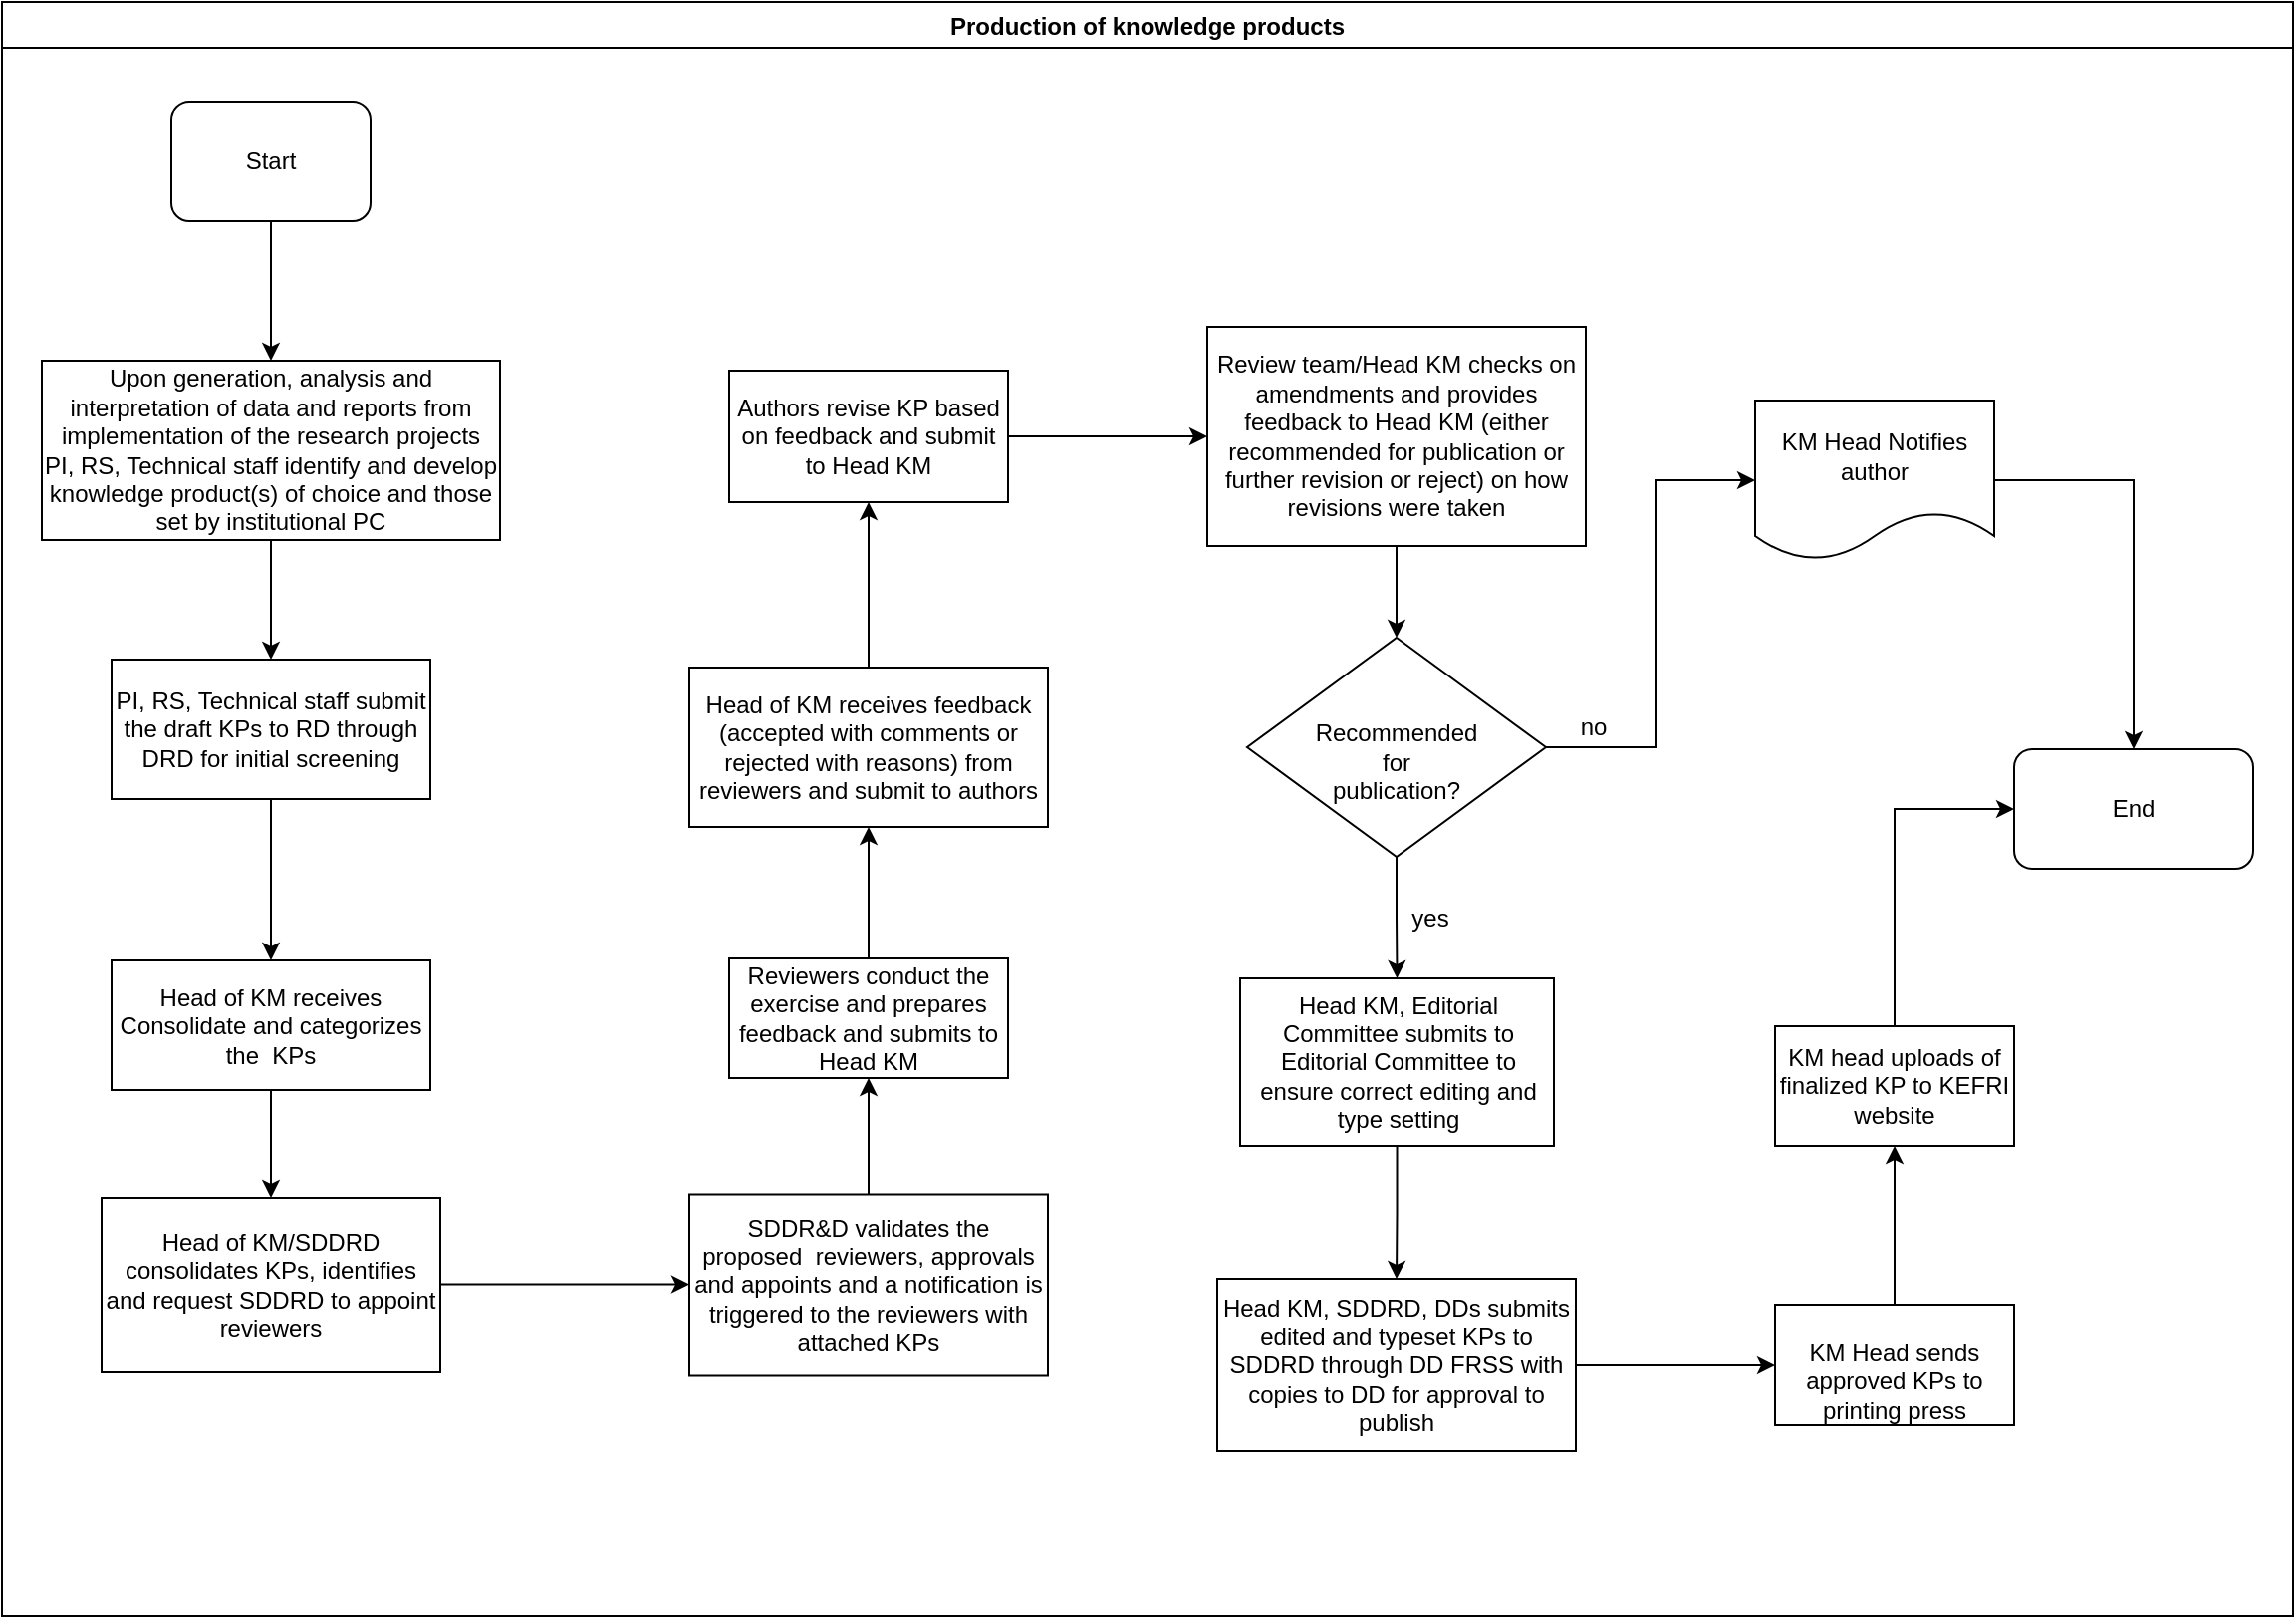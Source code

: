 <mxfile version="14.2.7" type="github">
  <diagram id="OXoew3hF0ippNxNFX6hT" name="Page-1">
    <mxGraphModel dx="1038" dy="547" grid="1" gridSize="10" guides="1" tooltips="1" connect="1" arrows="1" fold="1" page="1" pageScale="1" pageWidth="1169" pageHeight="827" math="0" shadow="0">
      <root>
        <mxCell id="0" />
        <mxCell id="1" parent="0" />
        <mxCell id="qphqglr-iAX6mSTgFpeC-1" value="Production of knowledge products " style="swimlane;" parent="1" vertex="1">
          <mxGeometry x="10" y="9" width="1150" height="810" as="geometry" />
        </mxCell>
        <mxCell id="qphqglr-iAX6mSTgFpeC-2" value="Start" style="rounded=1;whiteSpace=wrap;html=1;" parent="qphqglr-iAX6mSTgFpeC-1" vertex="1">
          <mxGeometry x="85" y="50" width="100" height="60" as="geometry" />
        </mxCell>
        <mxCell id="qphqglr-iAX6mSTgFpeC-5" value="Upon generation, analysis and interpretation of data and reports from implementation of the research projects PI, RS, Technical staff identify and develop knowledge product(s) of choice and those set by institutional PC" style="rounded=0;whiteSpace=wrap;html=1;" parent="qphqglr-iAX6mSTgFpeC-1" vertex="1">
          <mxGeometry x="20" y="180" width="230" height="90" as="geometry" />
        </mxCell>
        <mxCell id="qphqglr-iAX6mSTgFpeC-4" value="" style="edgeStyle=orthogonalEdgeStyle;rounded=0;orthogonalLoop=1;jettySize=auto;html=1;" parent="qphqglr-iAX6mSTgFpeC-1" source="qphqglr-iAX6mSTgFpeC-2" target="qphqglr-iAX6mSTgFpeC-5" edge="1">
          <mxGeometry relative="1" as="geometry">
            <mxPoint x="135" y="190" as="targetPoint" />
          </mxGeometry>
        </mxCell>
        <mxCell id="qphqglr-iAX6mSTgFpeC-6" value="PI, RS, Technical staff submit the draft KPs to RD through DRD for initial screening" style="whiteSpace=wrap;html=1;rounded=0;" parent="qphqglr-iAX6mSTgFpeC-1" vertex="1">
          <mxGeometry x="55" y="330" width="160" height="70" as="geometry" />
        </mxCell>
        <mxCell id="qphqglr-iAX6mSTgFpeC-7" value="" style="edgeStyle=orthogonalEdgeStyle;rounded=0;orthogonalLoop=1;jettySize=auto;html=1;" parent="qphqglr-iAX6mSTgFpeC-1" source="qphqglr-iAX6mSTgFpeC-5" target="qphqglr-iAX6mSTgFpeC-6" edge="1">
          <mxGeometry relative="1" as="geometry" />
        </mxCell>
        <mxCell id="qphqglr-iAX6mSTgFpeC-10" value="Head of KM/SDDRD consolidates KPs, identifies and request SDDRD to appoint reviewers" style="whiteSpace=wrap;html=1;rounded=0;" parent="qphqglr-iAX6mSTgFpeC-1" vertex="1">
          <mxGeometry x="50" y="600" width="170" height="87.5" as="geometry" />
        </mxCell>
        <mxCell id="qphqglr-iAX6mSTgFpeC-14" value="Head of KM receives feedback (accepted with comments or rejected with reasons) from reviewers and submit to authors" style="whiteSpace=wrap;html=1;rounded=0;" parent="qphqglr-iAX6mSTgFpeC-1" vertex="1">
          <mxGeometry x="345" y="334" width="180" height="80" as="geometry" />
        </mxCell>
        <mxCell id="qphqglr-iAX6mSTgFpeC-16" value="Reviewers conduct the exercise and prepares feedback and submits to Head KM " style="whiteSpace=wrap;html=1;rounded=0;" parent="qphqglr-iAX6mSTgFpeC-1" vertex="1">
          <mxGeometry x="365" y="480" width="140" height="60" as="geometry" />
        </mxCell>
        <mxCell id="qphqglr-iAX6mSTgFpeC-19" value="" style="edgeStyle=orthogonalEdgeStyle;rounded=0;orthogonalLoop=1;jettySize=auto;html=1;entryX=0.5;entryY=1;entryDx=0;entryDy=0;" parent="qphqglr-iAX6mSTgFpeC-1" source="qphqglr-iAX6mSTgFpeC-16" target="qphqglr-iAX6mSTgFpeC-14" edge="1">
          <mxGeometry relative="1" as="geometry">
            <mxPoint x="435" y="393.75" as="targetPoint" />
          </mxGeometry>
        </mxCell>
        <mxCell id="qphqglr-iAX6mSTgFpeC-22" value="Review team/Head KM checks on amendments and provides feedback to Head KM (either recommended for publication or further revision or reject) on how revisions were taken " style="whiteSpace=wrap;html=1;rounded=0;" parent="qphqglr-iAX6mSTgFpeC-1" vertex="1">
          <mxGeometry x="605" y="163" width="190" height="110" as="geometry" />
        </mxCell>
        <mxCell id="qphqglr-iAX6mSTgFpeC-24" value="&lt;div&gt;&lt;br&gt;&lt;/div&gt;&lt;div&gt;Recommended&lt;/div&gt;&lt;div&gt; for &lt;br&gt;&lt;/div&gt;&lt;div&gt;publication?&lt;/div&gt;" style="rhombus;whiteSpace=wrap;html=1;rounded=0;" parent="qphqglr-iAX6mSTgFpeC-1" vertex="1">
          <mxGeometry x="625" y="319" width="150" height="110" as="geometry" />
        </mxCell>
        <mxCell id="qphqglr-iAX6mSTgFpeC-25" value="" style="edgeStyle=orthogonalEdgeStyle;rounded=0;orthogonalLoop=1;jettySize=auto;html=1;" parent="qphqglr-iAX6mSTgFpeC-1" source="qphqglr-iAX6mSTgFpeC-22" target="qphqglr-iAX6mSTgFpeC-24" edge="1">
          <mxGeometry relative="1" as="geometry" />
        </mxCell>
        <mxCell id="qphqglr-iAX6mSTgFpeC-26" value="Head KM, Editorial Committee submits to Editorial Committee to ensure correct editing and type setting" style="whiteSpace=wrap;html=1;rounded=0;" parent="qphqglr-iAX6mSTgFpeC-1" vertex="1">
          <mxGeometry x="621.5" y="490" width="157.5" height="84" as="geometry" />
        </mxCell>
        <mxCell id="qphqglr-iAX6mSTgFpeC-27" value="" style="edgeStyle=orthogonalEdgeStyle;rounded=0;orthogonalLoop=1;jettySize=auto;html=1;" parent="qphqglr-iAX6mSTgFpeC-1" source="qphqglr-iAX6mSTgFpeC-24" target="qphqglr-iAX6mSTgFpeC-26" edge="1">
          <mxGeometry relative="1" as="geometry" />
        </mxCell>
        <mxCell id="qphqglr-iAX6mSTgFpeC-28" value="yes" style="text;html=1;strokeColor=none;fillColor=none;align=center;verticalAlign=middle;whiteSpace=wrap;rounded=0;" parent="qphqglr-iAX6mSTgFpeC-1" vertex="1">
          <mxGeometry x="697" y="450" width="40" height="20" as="geometry" />
        </mxCell>
        <mxCell id="qphqglr-iAX6mSTgFpeC-38" value="End" style="rounded=1;whiteSpace=wrap;html=1;" parent="qphqglr-iAX6mSTgFpeC-1" vertex="1">
          <mxGeometry x="1010" y="375" width="120" height="60" as="geometry" />
        </mxCell>
        <mxCell id="qphqglr-iAX6mSTgFpeC-39" value="KM Head Notifies author" style="shape=document;whiteSpace=wrap;html=1;boundedLbl=1;rounded=0;" parent="qphqglr-iAX6mSTgFpeC-1" vertex="1">
          <mxGeometry x="880" y="200" width="120" height="80" as="geometry" />
        </mxCell>
        <mxCell id="qphqglr-iAX6mSTgFpeC-40" value="" style="edgeStyle=orthogonalEdgeStyle;rounded=0;orthogonalLoop=1;jettySize=auto;html=1;" parent="qphqglr-iAX6mSTgFpeC-1" source="qphqglr-iAX6mSTgFpeC-24" target="qphqglr-iAX6mSTgFpeC-39" edge="1">
          <mxGeometry relative="1" as="geometry">
            <Array as="points">
              <mxPoint x="830" y="374" />
              <mxPoint x="830" y="240" />
            </Array>
          </mxGeometry>
        </mxCell>
        <mxCell id="qphqglr-iAX6mSTgFpeC-42" value="" style="edgeStyle=orthogonalEdgeStyle;rounded=0;orthogonalLoop=1;jettySize=auto;html=1;entryX=0.5;entryY=0;entryDx=0;entryDy=0;exitX=1;exitY=0.5;exitDx=0;exitDy=0;" parent="qphqglr-iAX6mSTgFpeC-1" source="qphqglr-iAX6mSTgFpeC-39" target="qphqglr-iAX6mSTgFpeC-38" edge="1">
          <mxGeometry relative="1" as="geometry">
            <mxPoint x="940" y="370" as="targetPoint" />
            <Array as="points" />
          </mxGeometry>
        </mxCell>
        <mxCell id="qphqglr-iAX6mSTgFpeC-43" value="no" style="text;html=1;strokeColor=none;fillColor=none;align=center;verticalAlign=middle;whiteSpace=wrap;rounded=0;" parent="qphqglr-iAX6mSTgFpeC-1" vertex="1">
          <mxGeometry x="779" y="354" width="40" height="20" as="geometry" />
        </mxCell>
        <mxCell id="qphqglr-iAX6mSTgFpeC-17" value="" style="edgeStyle=orthogonalEdgeStyle;rounded=0;orthogonalLoop=1;jettySize=auto;html=1;exitX=0.5;exitY=0;exitDx=0;exitDy=0;" parent="qphqglr-iAX6mSTgFpeC-1" source="a2XFDK1pfHX95qJYIVdy-1" target="qphqglr-iAX6mSTgFpeC-16" edge="1">
          <mxGeometry relative="1" as="geometry">
            <mxPoint x="530" y="561" as="sourcePoint" />
          </mxGeometry>
        </mxCell>
        <mxCell id="a2XFDK1pfHX95qJYIVdy-1" value="SDDR&amp;amp;D validates the proposed&amp;nbsp; reviewers, approvals and appoints and a notification is triggered to the reviewers with attached KPs" style="whiteSpace=wrap;html=1;rounded=0;" vertex="1" parent="qphqglr-iAX6mSTgFpeC-1">
          <mxGeometry x="345" y="598.25" width="180" height="91" as="geometry" />
        </mxCell>
        <mxCell id="a2XFDK1pfHX95qJYIVdy-2" value="" style="edgeStyle=orthogonalEdgeStyle;rounded=0;orthogonalLoop=1;jettySize=auto;html=1;" edge="1" parent="qphqglr-iAX6mSTgFpeC-1" source="qphqglr-iAX6mSTgFpeC-10" target="a2XFDK1pfHX95qJYIVdy-1">
          <mxGeometry relative="1" as="geometry" />
        </mxCell>
        <mxCell id="qphqglr-iAX6mSTgFpeC-11" value="" style="edgeStyle=orthogonalEdgeStyle;rounded=0;orthogonalLoop=1;jettySize=auto;html=1;" parent="1" source="qphqglr-iAX6mSTgFpeC-8" target="qphqglr-iAX6mSTgFpeC-10" edge="1">
          <mxGeometry relative="1" as="geometry" />
        </mxCell>
        <mxCell id="qphqglr-iAX6mSTgFpeC-8" value="Head of KM receives Consolidate and categorizes the&amp;nbsp; KPs" style="whiteSpace=wrap;html=1;rounded=0;" parent="1" vertex="1">
          <mxGeometry x="65" y="490" width="160" height="65" as="geometry" />
        </mxCell>
        <mxCell id="qphqglr-iAX6mSTgFpeC-9" value="" style="edgeStyle=orthogonalEdgeStyle;rounded=0;orthogonalLoop=1;jettySize=auto;html=1;" parent="1" source="qphqglr-iAX6mSTgFpeC-6" target="qphqglr-iAX6mSTgFpeC-8" edge="1">
          <mxGeometry relative="1" as="geometry" />
        </mxCell>
        <mxCell id="qphqglr-iAX6mSTgFpeC-23" value="" style="edgeStyle=orthogonalEdgeStyle;rounded=0;orthogonalLoop=1;jettySize=auto;html=1;" parent="1" source="qphqglr-iAX6mSTgFpeC-20" target="qphqglr-iAX6mSTgFpeC-22" edge="1">
          <mxGeometry relative="1" as="geometry" />
        </mxCell>
        <mxCell id="qphqglr-iAX6mSTgFpeC-20" value="Authors revise KP based on feedback and submit to Head KM " style="whiteSpace=wrap;html=1;rounded=0;" parent="1" vertex="1">
          <mxGeometry x="375" y="194" width="140" height="66" as="geometry" />
        </mxCell>
        <mxCell id="qphqglr-iAX6mSTgFpeC-21" value="" style="edgeStyle=orthogonalEdgeStyle;rounded=0;orthogonalLoop=1;jettySize=auto;html=1;" parent="1" source="qphqglr-iAX6mSTgFpeC-14" target="qphqglr-iAX6mSTgFpeC-20" edge="1">
          <mxGeometry relative="1" as="geometry" />
        </mxCell>
        <mxCell id="qphqglr-iAX6mSTgFpeC-33" value="" style="edgeStyle=orthogonalEdgeStyle;rounded=0;orthogonalLoop=1;jettySize=auto;html=1;" parent="1" source="qphqglr-iAX6mSTgFpeC-30" target="qphqglr-iAX6mSTgFpeC-32" edge="1">
          <mxGeometry relative="1" as="geometry" />
        </mxCell>
        <mxCell id="qphqglr-iAX6mSTgFpeC-30" value="Head KM, SDDRD, DDs submits edited and typeset KPs to SDDRD through DD FRSS with copies to DD for approval to publish" style="whiteSpace=wrap;html=1;rounded=0;" parent="1" vertex="1">
          <mxGeometry x="620" y="650" width="180" height="86" as="geometry" />
        </mxCell>
        <mxCell id="qphqglr-iAX6mSTgFpeC-31" value="" style="edgeStyle=orthogonalEdgeStyle;rounded=0;orthogonalLoop=1;jettySize=auto;html=1;" parent="1" source="qphqglr-iAX6mSTgFpeC-26" target="qphqglr-iAX6mSTgFpeC-30" edge="1">
          <mxGeometry relative="1" as="geometry" />
        </mxCell>
        <mxCell id="qphqglr-iAX6mSTgFpeC-35" value="" style="edgeStyle=orthogonalEdgeStyle;rounded=0;orthogonalLoop=1;jettySize=auto;html=1;" parent="1" source="qphqglr-iAX6mSTgFpeC-32" target="qphqglr-iAX6mSTgFpeC-34" edge="1">
          <mxGeometry relative="1" as="geometry" />
        </mxCell>
        <mxCell id="qphqglr-iAX6mSTgFpeC-32" value="&lt;p style=&quot;margin-bottom: 0.11in&quot;&gt;&lt;br&gt;KM Head sends approved KPs to printing press&lt;/p&gt;" style="whiteSpace=wrap;html=1;rounded=0;" parent="1" vertex="1">
          <mxGeometry x="900" y="663" width="120" height="60" as="geometry" />
        </mxCell>
        <mxCell id="qphqglr-iAX6mSTgFpeC-37" value="" style="edgeStyle=orthogonalEdgeStyle;rounded=0;orthogonalLoop=1;jettySize=auto;html=1;entryX=0;entryY=0.5;entryDx=0;entryDy=0;" parent="1" source="qphqglr-iAX6mSTgFpeC-34" target="qphqglr-iAX6mSTgFpeC-38" edge="1">
          <mxGeometry relative="1" as="geometry">
            <mxPoint x="960" y="443" as="targetPoint" />
          </mxGeometry>
        </mxCell>
        <mxCell id="qphqglr-iAX6mSTgFpeC-34" value="KM head uploads of finalized KP to KEFRI website" style="whiteSpace=wrap;html=1;rounded=0;" parent="1" vertex="1">
          <mxGeometry x="900" y="523" width="120" height="60" as="geometry" />
        </mxCell>
      </root>
    </mxGraphModel>
  </diagram>
</mxfile>
